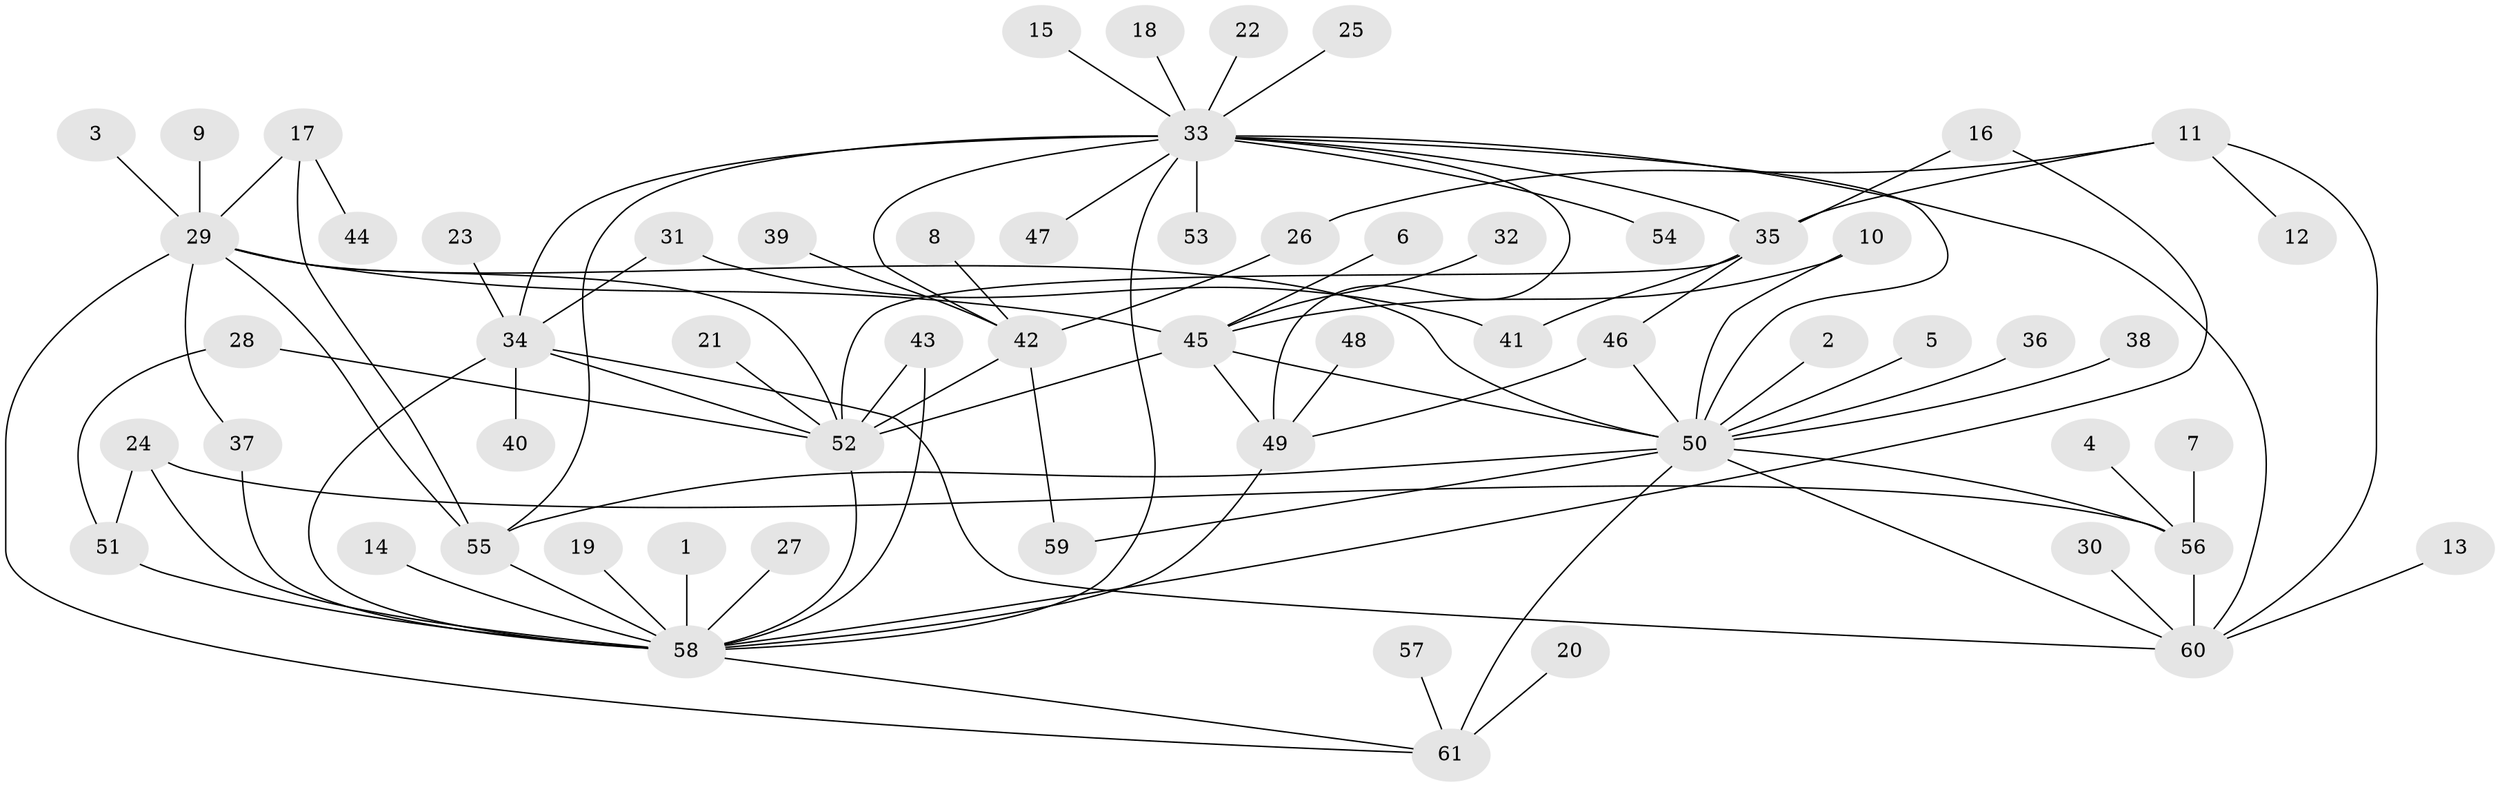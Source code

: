// original degree distribution, {17: 0.01652892561983471, 7: 0.024793388429752067, 8: 0.04132231404958678, 12: 0.008264462809917356, 6: 0.024793388429752067, 2: 0.2975206611570248, 4: 0.03305785123966942, 5: 0.01652892561983471, 1: 0.4462809917355372, 3: 0.09090909090909091}
// Generated by graph-tools (version 1.1) at 2025/49/03/09/25 03:49:58]
// undirected, 61 vertices, 91 edges
graph export_dot {
graph [start="1"]
  node [color=gray90,style=filled];
  1;
  2;
  3;
  4;
  5;
  6;
  7;
  8;
  9;
  10;
  11;
  12;
  13;
  14;
  15;
  16;
  17;
  18;
  19;
  20;
  21;
  22;
  23;
  24;
  25;
  26;
  27;
  28;
  29;
  30;
  31;
  32;
  33;
  34;
  35;
  36;
  37;
  38;
  39;
  40;
  41;
  42;
  43;
  44;
  45;
  46;
  47;
  48;
  49;
  50;
  51;
  52;
  53;
  54;
  55;
  56;
  57;
  58;
  59;
  60;
  61;
  1 -- 58 [weight=1.0];
  2 -- 50 [weight=1.0];
  3 -- 29 [weight=1.0];
  4 -- 56 [weight=1.0];
  5 -- 50 [weight=1.0];
  6 -- 45 [weight=1.0];
  7 -- 56 [weight=1.0];
  8 -- 42 [weight=1.0];
  9 -- 29 [weight=1.0];
  10 -- 45 [weight=1.0];
  10 -- 50 [weight=1.0];
  11 -- 12 [weight=1.0];
  11 -- 26 [weight=1.0];
  11 -- 35 [weight=1.0];
  11 -- 60 [weight=1.0];
  13 -- 60 [weight=1.0];
  14 -- 58 [weight=1.0];
  15 -- 33 [weight=1.0];
  16 -- 35 [weight=1.0];
  16 -- 58 [weight=1.0];
  17 -- 29 [weight=1.0];
  17 -- 44 [weight=1.0];
  17 -- 55 [weight=1.0];
  18 -- 33 [weight=1.0];
  19 -- 58 [weight=1.0];
  20 -- 61 [weight=1.0];
  21 -- 52 [weight=1.0];
  22 -- 33 [weight=1.0];
  23 -- 34 [weight=1.0];
  24 -- 51 [weight=1.0];
  24 -- 56 [weight=1.0];
  24 -- 58 [weight=1.0];
  25 -- 33 [weight=1.0];
  26 -- 42 [weight=1.0];
  27 -- 58 [weight=1.0];
  28 -- 51 [weight=1.0];
  28 -- 52 [weight=1.0];
  29 -- 37 [weight=1.0];
  29 -- 45 [weight=1.0];
  29 -- 50 [weight=1.0];
  29 -- 52 [weight=1.0];
  29 -- 55 [weight=2.0];
  29 -- 61 [weight=1.0];
  30 -- 60 [weight=1.0];
  31 -- 34 [weight=1.0];
  31 -- 41 [weight=1.0];
  32 -- 45 [weight=1.0];
  33 -- 34 [weight=1.0];
  33 -- 35 [weight=1.0];
  33 -- 42 [weight=1.0];
  33 -- 47 [weight=1.0];
  33 -- 49 [weight=1.0];
  33 -- 50 [weight=1.0];
  33 -- 53 [weight=1.0];
  33 -- 54 [weight=1.0];
  33 -- 55 [weight=1.0];
  33 -- 58 [weight=1.0];
  33 -- 60 [weight=1.0];
  34 -- 40 [weight=1.0];
  34 -- 52 [weight=1.0];
  34 -- 58 [weight=1.0];
  34 -- 60 [weight=1.0];
  35 -- 41 [weight=1.0];
  35 -- 46 [weight=1.0];
  35 -- 52 [weight=1.0];
  36 -- 50 [weight=1.0];
  37 -- 58 [weight=1.0];
  38 -- 50 [weight=1.0];
  39 -- 42 [weight=1.0];
  42 -- 52 [weight=1.0];
  42 -- 59 [weight=1.0];
  43 -- 52 [weight=1.0];
  43 -- 58 [weight=1.0];
  45 -- 49 [weight=1.0];
  45 -- 50 [weight=1.0];
  45 -- 52 [weight=2.0];
  46 -- 49 [weight=1.0];
  46 -- 50 [weight=1.0];
  48 -- 49 [weight=1.0];
  49 -- 58 [weight=1.0];
  50 -- 55 [weight=1.0];
  50 -- 56 [weight=1.0];
  50 -- 59 [weight=1.0];
  50 -- 60 [weight=1.0];
  50 -- 61 [weight=2.0];
  51 -- 58 [weight=1.0];
  52 -- 58 [weight=1.0];
  55 -- 58 [weight=1.0];
  56 -- 60 [weight=1.0];
  57 -- 61 [weight=1.0];
  58 -- 61 [weight=1.0];
}
